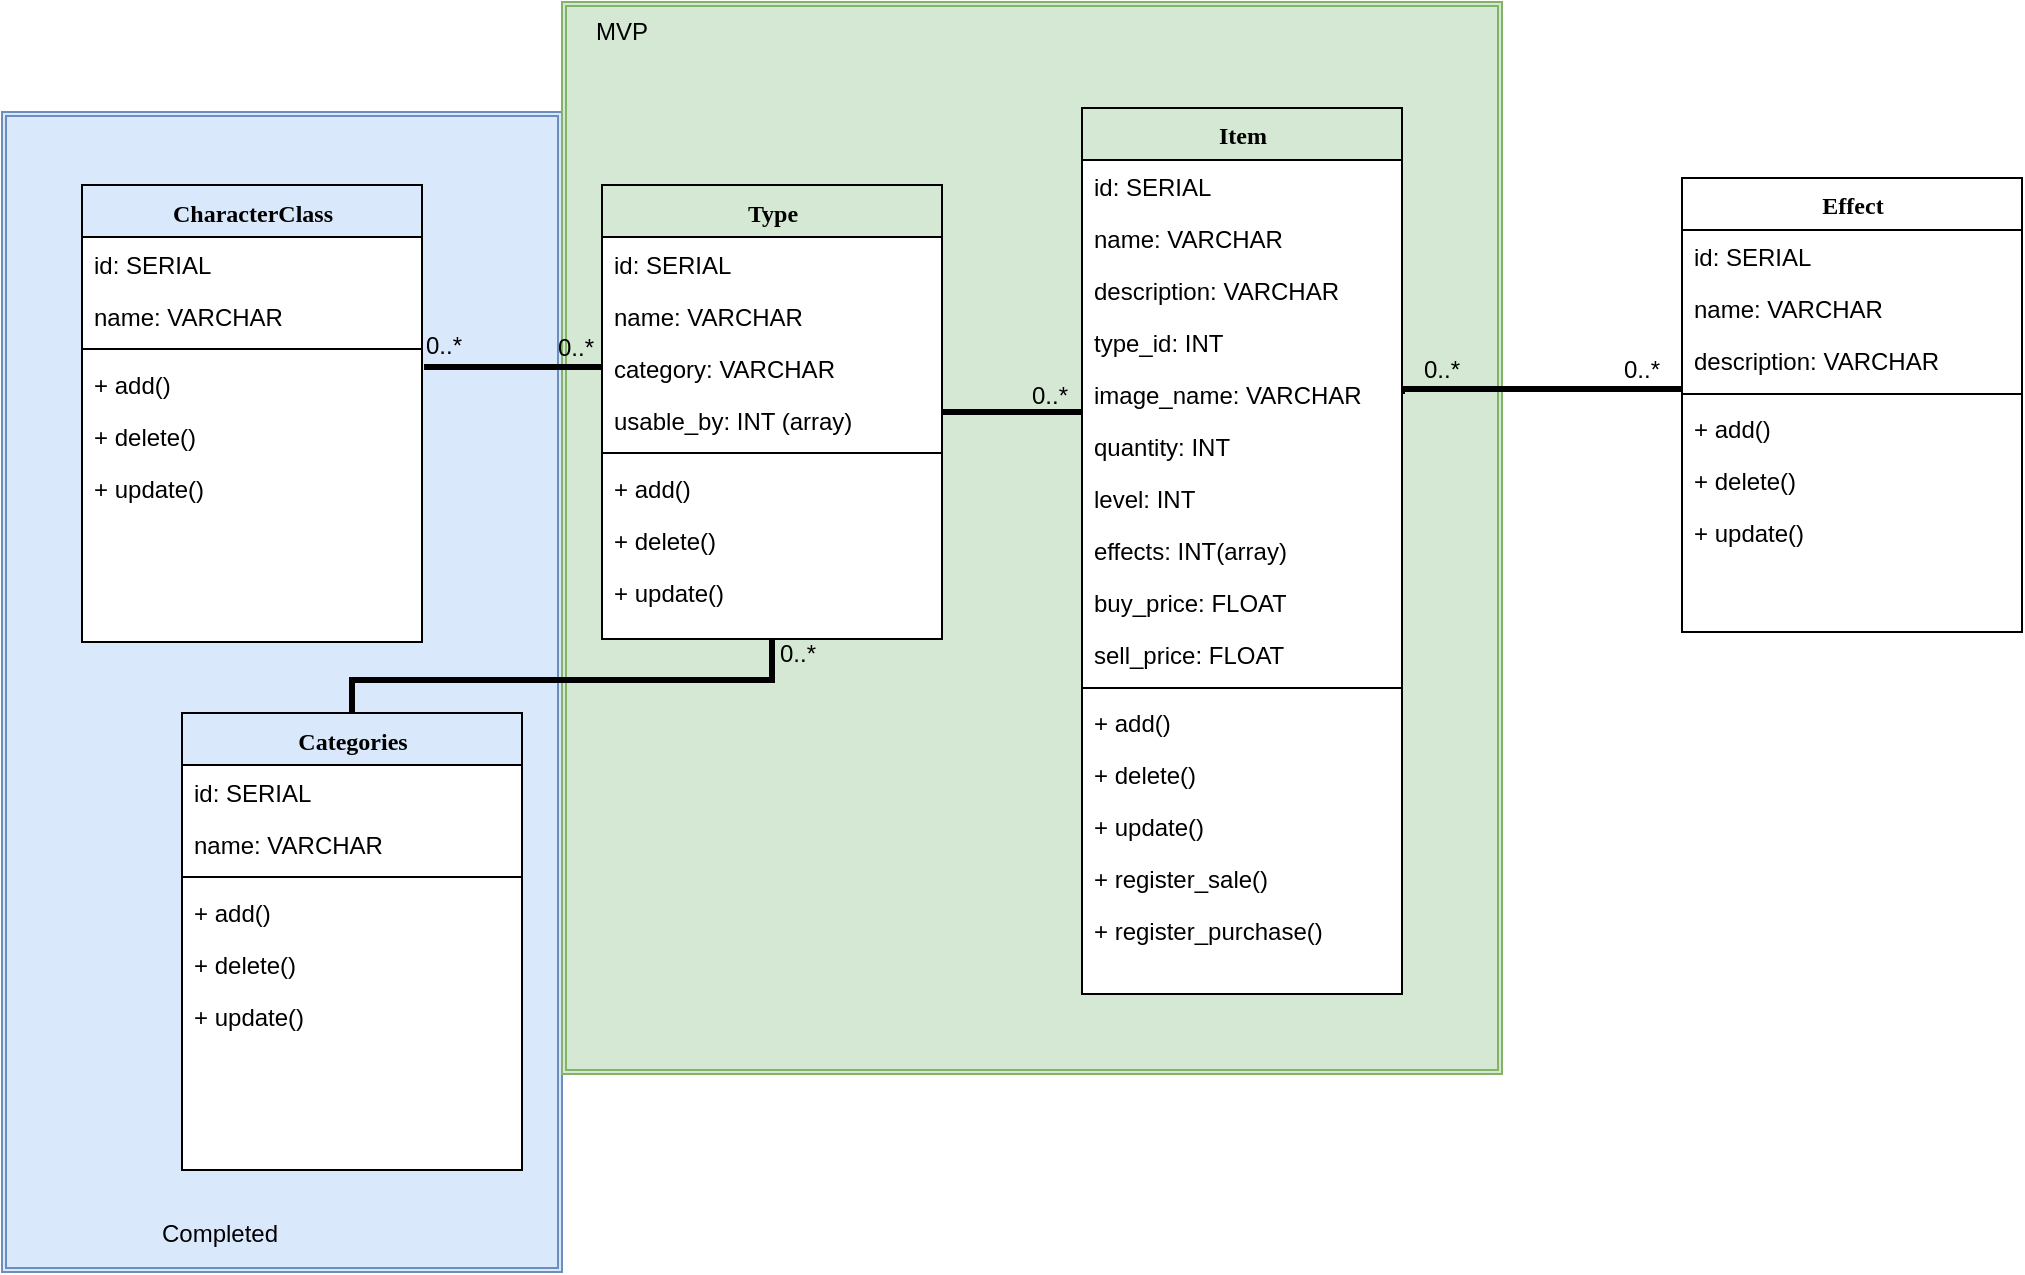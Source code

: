 <mxfile version="10.9.5" type="device"><diagram name="Class Diagram" id="9f46799a-70d6-7492-0946-bef42562c5a5"><mxGraphModel dx="1466" dy="1152" grid="1" gridSize="10" guides="1" tooltips="1" connect="1" arrows="1" fold="1" page="1" pageScale="1" pageWidth="1100" pageHeight="850" background="#ffffff" math="0" shadow="0"><root><mxCell id="0"/><mxCell id="1" parent="0"/><mxCell id="hqDMzdQGbsjvOWAYk95N-1" value="" style="shape=ext;double=1;rounded=0;whiteSpace=wrap;html=1;fillColor=#dae8fc;strokeColor=#6c8ebf;" parent="1" vertex="1"><mxGeometry x="20" y="130" width="280" height="580" as="geometry"/></mxCell><mxCell id="p43cHTD2fKZaaFsn_RyO-3" value="" style="shape=ext;double=1;rounded=0;whiteSpace=wrap;html=1;fillColor=#d5e8d4;strokeColor=#82b366;" parent="1" vertex="1"><mxGeometry x="300" y="75" width="470" height="536" as="geometry"/></mxCell><mxCell id="78961159f06e98e8-17" value="Type" style="swimlane;html=1;fontStyle=1;align=center;verticalAlign=top;childLayout=stackLayout;horizontal=1;startSize=26;horizontalStack=0;resizeParent=1;resizeLast=0;collapsible=1;marginBottom=0;swimlaneFillColor=#ffffff;rounded=0;shadow=0;comic=0;labelBackgroundColor=none;strokeColor=#000000;strokeWidth=1;fillColor=none;fontFamily=Verdana;fontSize=12;fontColor=#000000;" parent="1" vertex="1"><mxGeometry x="320" y="166.5" width="170" height="227" as="geometry"/></mxCell><mxCell id="78961159f06e98e8-21" value="id: SERIAL" style="text;html=1;strokeColor=none;fillColor=none;align=left;verticalAlign=top;spacingLeft=4;spacingRight=4;whiteSpace=wrap;overflow=hidden;rotatable=0;points=[[0,0.5],[1,0.5]];portConstraint=eastwest;" parent="78961159f06e98e8-17" vertex="1"><mxGeometry y="26" width="170" height="26" as="geometry"/></mxCell><mxCell id="78961159f06e98e8-23" value="name: VARCHAR" style="text;html=1;strokeColor=none;fillColor=none;align=left;verticalAlign=top;spacingLeft=4;spacingRight=4;whiteSpace=wrap;overflow=hidden;rotatable=0;points=[[0,0.5],[1,0.5]];portConstraint=eastwest;" parent="78961159f06e98e8-17" vertex="1"><mxGeometry y="52" width="170" height="26" as="geometry"/></mxCell><mxCell id="p43cHTD2fKZaaFsn_RyO-4" value="category: VARCHAR" style="text;html=1;strokeColor=none;fillColor=none;align=left;verticalAlign=top;spacingLeft=4;spacingRight=4;whiteSpace=wrap;overflow=hidden;rotatable=0;points=[[0,0.5],[1,0.5]];portConstraint=eastwest;" parent="78961159f06e98e8-17" vertex="1"><mxGeometry y="78" width="170" height="26" as="geometry"/></mxCell><mxCell id="78961159f06e98e8-25" value="usable_by: INT (array)" style="text;html=1;strokeColor=none;fillColor=none;align=left;verticalAlign=top;spacingLeft=4;spacingRight=4;whiteSpace=wrap;overflow=hidden;rotatable=0;points=[[0,0.5],[1,0.5]];portConstraint=eastwest;" parent="78961159f06e98e8-17" vertex="1"><mxGeometry y="104" width="170" height="26" as="geometry"/></mxCell><mxCell id="78961159f06e98e8-19" value="" style="line;html=1;strokeWidth=1;fillColor=none;align=left;verticalAlign=middle;spacingTop=-1;spacingLeft=3;spacingRight=3;rotatable=0;labelPosition=right;points=[];portConstraint=eastwest;" parent="78961159f06e98e8-17" vertex="1"><mxGeometry y="130" width="170" height="8" as="geometry"/></mxCell><mxCell id="78961159f06e98e8-20" value="+ add()" style="text;html=1;strokeColor=none;fillColor=none;align=left;verticalAlign=top;spacingLeft=4;spacingRight=4;whiteSpace=wrap;overflow=hidden;rotatable=0;points=[[0,0.5],[1,0.5]];portConstraint=eastwest;" parent="78961159f06e98e8-17" vertex="1"><mxGeometry y="138" width="170" height="26" as="geometry"/></mxCell><mxCell id="78961159f06e98e8-27" value="+ delete()" style="text;html=1;strokeColor=none;fillColor=none;align=left;verticalAlign=top;spacingLeft=4;spacingRight=4;whiteSpace=wrap;overflow=hidden;rotatable=0;points=[[0,0.5],[1,0.5]];portConstraint=eastwest;" parent="78961159f06e98e8-17" vertex="1"><mxGeometry y="164" width="170" height="26" as="geometry"/></mxCell><mxCell id="1BRnWljQHUFOqsLVNzDl-55" value="+ update()" style="text;html=1;strokeColor=none;fillColor=none;align=left;verticalAlign=top;spacingLeft=4;spacingRight=4;whiteSpace=wrap;overflow=hidden;rotatable=0;points=[[0,0.5],[1,0.5]];portConstraint=eastwest;" parent="78961159f06e98e8-17" vertex="1"><mxGeometry y="190" width="170" height="26" as="geometry"/></mxCell><mxCell id="1BRnWljQHUFOqsLVNzDl-41" value="" style="edgeStyle=orthogonalEdgeStyle;rounded=0;orthogonalLoop=1;jettySize=auto;html=1;startArrow=none;startFill=0;endArrow=none;endFill=0;entryX=0;entryY=0.188;entryDx=0;entryDy=0;entryPerimeter=0;strokeWidth=3;exitX=1;exitY=0.5;exitDx=0;exitDy=0;" parent="1" source="p43cHTD2fKZaaFsn_RyO-1" target="1BRnWljQHUFOqsLVNzDl-22" edge="1"><mxGeometry relative="1" as="geometry"><mxPoint x="820" y="268.5" as="targetPoint"/><Array as="points"><mxPoint x="720" y="268.5"/></Array></mxGeometry></mxCell><mxCell id="78961159f06e98e8-30" value="Item" style="swimlane;html=1;fontStyle=1;align=center;verticalAlign=top;childLayout=stackLayout;horizontal=1;startSize=26;horizontalStack=0;resizeParent=1;resizeLast=0;collapsible=1;marginBottom=0;swimlaneFillColor=#ffffff;rounded=0;shadow=0;comic=0;labelBackgroundColor=none;strokeColor=#000000;strokeWidth=1;fillColor=none;fontFamily=Verdana;fontSize=12;fontColor=#000000;" parent="1" vertex="1"><mxGeometry x="560" y="128" width="160" height="443" as="geometry"><mxRectangle x="430" y="48" width="60" height="26" as="alternateBounds"/></mxGeometry></mxCell><mxCell id="78961159f06e98e8-31" value="id: SERIAL" style="text;html=1;strokeColor=none;fillColor=none;align=left;verticalAlign=top;spacingLeft=4;spacingRight=4;whiteSpace=wrap;overflow=hidden;rotatable=0;points=[[0,0.5],[1,0.5]];portConstraint=eastwest;" parent="78961159f06e98e8-30" vertex="1"><mxGeometry y="26" width="160" height="26" as="geometry"/></mxCell><mxCell id="78961159f06e98e8-32" value="name: VARCHAR" style="text;html=1;strokeColor=none;fillColor=none;align=left;verticalAlign=top;spacingLeft=4;spacingRight=4;whiteSpace=wrap;overflow=hidden;rotatable=0;points=[[0,0.5],[1,0.5]];portConstraint=eastwest;" parent="78961159f06e98e8-30" vertex="1"><mxGeometry y="52" width="160" height="26" as="geometry"/></mxCell><mxCell id="78961159f06e98e8-37" value="description: VARCHAR" style="text;html=1;strokeColor=none;fillColor=none;align=left;verticalAlign=top;spacingLeft=4;spacingRight=4;whiteSpace=wrap;overflow=hidden;rotatable=0;points=[[0,0.5],[1,0.5]];portConstraint=eastwest;" parent="78961159f06e98e8-30" vertex="1"><mxGeometry y="78" width="160" height="26" as="geometry"/></mxCell><mxCell id="78961159f06e98e8-34" value="type_id: INT" style="text;html=1;strokeColor=none;fillColor=none;align=left;verticalAlign=top;spacingLeft=4;spacingRight=4;whiteSpace=wrap;overflow=hidden;rotatable=0;points=[[0,0.5],[1,0.5]];portConstraint=eastwest;" parent="78961159f06e98e8-30" vertex="1"><mxGeometry y="104" width="160" height="26" as="geometry"/></mxCell><mxCell id="p43cHTD2fKZaaFsn_RyO-1" value="image_name: VARCHAR" style="text;html=1;strokeColor=none;fillColor=none;align=left;verticalAlign=top;spacingLeft=4;spacingRight=4;whiteSpace=wrap;overflow=hidden;rotatable=0;points=[[0,0.5],[1,0.5]];portConstraint=eastwest;" parent="78961159f06e98e8-30" vertex="1"><mxGeometry y="130" width="160" height="26" as="geometry"/></mxCell><mxCell id="78961159f06e98e8-36" value="quantity: INT" style="text;html=1;strokeColor=none;fillColor=none;align=left;verticalAlign=top;spacingLeft=4;spacingRight=4;whiteSpace=wrap;overflow=hidden;rotatable=0;points=[[0,0.5],[1,0.5]];portConstraint=eastwest;" parent="78961159f06e98e8-30" vertex="1"><mxGeometry y="156" width="160" height="26" as="geometry"/></mxCell><mxCell id="78961159f06e98e8-33" value="level: INT" style="text;html=1;strokeColor=none;fillColor=none;align=left;verticalAlign=top;spacingLeft=4;spacingRight=4;whiteSpace=wrap;overflow=hidden;rotatable=0;points=[[0,0.5],[1,0.5]];portConstraint=eastwest;" parent="78961159f06e98e8-30" vertex="1"><mxGeometry y="182" width="160" height="26" as="geometry"/></mxCell><mxCell id="1BRnWljQHUFOqsLVNzDl-26" value="effects: INT(array)" style="text;html=1;strokeColor=none;fillColor=none;align=left;verticalAlign=top;spacingLeft=4;spacingRight=4;whiteSpace=wrap;overflow=hidden;rotatable=0;points=[[0,0.5],[1,0.5]];portConstraint=eastwest;" parent="78961159f06e98e8-30" vertex="1"><mxGeometry y="208" width="160" height="26" as="geometry"/></mxCell><mxCell id="1BRnWljQHUFOqsLVNzDl-3" value="buy_price: FLOAT" style="text;html=1;strokeColor=none;fillColor=none;align=left;verticalAlign=top;spacingLeft=4;spacingRight=4;whiteSpace=wrap;overflow=hidden;rotatable=0;points=[[0,0.5],[1,0.5]];portConstraint=eastwest;" parent="78961159f06e98e8-30" vertex="1"><mxGeometry y="234" width="160" height="26" as="geometry"/></mxCell><mxCell id="1BRnWljQHUFOqsLVNzDl-13" value="sell_price: FLOAT" style="text;html=1;strokeColor=none;fillColor=none;align=left;verticalAlign=top;spacingLeft=4;spacingRight=4;whiteSpace=wrap;overflow=hidden;rotatable=0;points=[[0,0.5],[1,0.5]];portConstraint=eastwest;" parent="78961159f06e98e8-30" vertex="1"><mxGeometry y="260" width="160" height="26" as="geometry"/></mxCell><mxCell id="78961159f06e98e8-38" value="" style="line;html=1;strokeWidth=1;fillColor=none;align=left;verticalAlign=middle;spacingTop=-1;spacingLeft=3;spacingRight=3;rotatable=0;labelPosition=right;points=[];portConstraint=eastwest;" parent="78961159f06e98e8-30" vertex="1"><mxGeometry y="286" width="160" height="8" as="geometry"/></mxCell><mxCell id="78961159f06e98e8-42" value="+ add()" style="text;html=1;strokeColor=none;fillColor=none;align=left;verticalAlign=top;spacingLeft=4;spacingRight=4;whiteSpace=wrap;overflow=hidden;rotatable=0;points=[[0,0.5],[1,0.5]];portConstraint=eastwest;" parent="78961159f06e98e8-30" vertex="1"><mxGeometry y="294" width="160" height="26" as="geometry"/></mxCell><mxCell id="78961159f06e98e8-40" value="+ delete()" style="text;html=1;strokeColor=none;fillColor=none;align=left;verticalAlign=top;spacingLeft=4;spacingRight=4;whiteSpace=wrap;overflow=hidden;rotatable=0;points=[[0,0.5],[1,0.5]];portConstraint=eastwest;" parent="78961159f06e98e8-30" vertex="1"><mxGeometry y="320" width="160" height="26" as="geometry"/></mxCell><mxCell id="GoTGKDb0prDrJ-iputIN-1" value="+ update()" style="text;html=1;strokeColor=none;fillColor=none;align=left;verticalAlign=top;spacingLeft=4;spacingRight=4;whiteSpace=wrap;overflow=hidden;rotatable=0;points=[[0,0.5],[1,0.5]];portConstraint=eastwest;" parent="78961159f06e98e8-30" vertex="1"><mxGeometry y="346" width="160" height="26" as="geometry"/></mxCell><mxCell id="78961159f06e98e8-39" value="+ register_sale()" style="text;html=1;strokeColor=none;fillColor=none;align=left;verticalAlign=top;spacingLeft=4;spacingRight=4;whiteSpace=wrap;overflow=hidden;rotatable=0;points=[[0,0.5],[1,0.5]];portConstraint=eastwest;" parent="78961159f06e98e8-30" vertex="1"><mxGeometry y="372" width="160" height="26" as="geometry"/></mxCell><mxCell id="GoTGKDb0prDrJ-iputIN-2" value="+ register_purchase()" style="text;html=1;strokeColor=none;fillColor=none;align=left;verticalAlign=top;spacingLeft=4;spacingRight=4;whiteSpace=wrap;overflow=hidden;rotatable=0;points=[[0,0.5],[1,0.5]];portConstraint=eastwest;" parent="78961159f06e98e8-30" vertex="1"><mxGeometry y="398" width="160" height="26" as="geometry"/></mxCell><mxCell id="78961159f06e98e8-121" style="edgeStyle=elbowEdgeStyle;html=1;labelBackgroundColor=none;startFill=0;startSize=8;endArrow=none;endFill=0;endSize=16;fontFamily=Verdana;fontSize=12;elbow=vertical;startArrow=none;strokeWidth=3;" parent="1" source="78961159f06e98e8-17" target="78961159f06e98e8-30" edge="1"><mxGeometry relative="1" as="geometry"><mxPoint x="380" y="339.382" as="sourcePoint"/></mxGeometry></mxCell><mxCell id="1BRnWljQHUFOqsLVNzDl-15" value="0..*" style="text;html=1;strokeColor=none;fillColor=none;align=center;verticalAlign=middle;whiteSpace=wrap;rounded=0;" parent="1" vertex="1"><mxGeometry x="524" y="262" width="40" height="20" as="geometry"/></mxCell><mxCell id="1BRnWljQHUFOqsLVNzDl-16" value="Effect" style="swimlane;html=1;fontStyle=1;align=center;verticalAlign=top;childLayout=stackLayout;horizontal=1;startSize=26;horizontalStack=0;resizeParent=1;resizeLast=0;collapsible=1;marginBottom=0;swimlaneFillColor=#ffffff;rounded=0;shadow=0;comic=0;labelBackgroundColor=none;strokeColor=#000000;strokeWidth=1;fillColor=none;fontFamily=Verdana;fontSize=12;fontColor=#000000;" parent="1" vertex="1"><mxGeometry x="860" y="163" width="170" height="227" as="geometry"><mxRectangle x="760" y="108.5" width="70" height="26" as="alternateBounds"/></mxGeometry></mxCell><mxCell id="1BRnWljQHUFOqsLVNzDl-17" value="id: SERIAL" style="text;html=1;strokeColor=none;fillColor=none;align=left;verticalAlign=top;spacingLeft=4;spacingRight=4;whiteSpace=wrap;overflow=hidden;rotatable=0;points=[[0,0.5],[1,0.5]];portConstraint=eastwest;" parent="1BRnWljQHUFOqsLVNzDl-16" vertex="1"><mxGeometry y="26" width="170" height="26" as="geometry"/></mxCell><mxCell id="1BRnWljQHUFOqsLVNzDl-18" value="name: VARCHAR" style="text;html=1;strokeColor=none;fillColor=none;align=left;verticalAlign=top;spacingLeft=4;spacingRight=4;whiteSpace=wrap;overflow=hidden;rotatable=0;points=[[0,0.5],[1,0.5]];portConstraint=eastwest;" parent="1BRnWljQHUFOqsLVNzDl-16" vertex="1"><mxGeometry y="52" width="170" height="26" as="geometry"/></mxCell><mxCell id="1BRnWljQHUFOqsLVNzDl-21" value="description: VARCHAR" style="text;html=1;strokeColor=none;fillColor=none;align=left;verticalAlign=top;spacingLeft=4;spacingRight=4;whiteSpace=wrap;overflow=hidden;rotatable=0;points=[[0,0.5],[1,0.5]];portConstraint=eastwest;" parent="1BRnWljQHUFOqsLVNzDl-16" vertex="1"><mxGeometry y="78" width="170" height="26" as="geometry"/></mxCell><mxCell id="1BRnWljQHUFOqsLVNzDl-22" value="" style="line;html=1;strokeWidth=1;fillColor=none;align=left;verticalAlign=middle;spacingTop=-1;spacingLeft=3;spacingRight=3;rotatable=0;labelPosition=right;points=[];portConstraint=eastwest;" parent="1BRnWljQHUFOqsLVNzDl-16" vertex="1"><mxGeometry y="104" width="170" height="8" as="geometry"/></mxCell><mxCell id="1BRnWljQHUFOqsLVNzDl-23" value="+ add()" style="text;html=1;strokeColor=none;fillColor=none;align=left;verticalAlign=top;spacingLeft=4;spacingRight=4;whiteSpace=wrap;overflow=hidden;rotatable=0;points=[[0,0.5],[1,0.5]];portConstraint=eastwest;" parent="1BRnWljQHUFOqsLVNzDl-16" vertex="1"><mxGeometry y="112" width="170" height="26" as="geometry"/></mxCell><mxCell id="1BRnWljQHUFOqsLVNzDl-24" value="+ delete()" style="text;html=1;strokeColor=none;fillColor=none;align=left;verticalAlign=top;spacingLeft=4;spacingRight=4;whiteSpace=wrap;overflow=hidden;rotatable=0;points=[[0,0.5],[1,0.5]];portConstraint=eastwest;" parent="1BRnWljQHUFOqsLVNzDl-16" vertex="1"><mxGeometry y="138" width="170" height="26" as="geometry"/></mxCell><mxCell id="1BRnWljQHUFOqsLVNzDl-54" value="+ update()" style="text;html=1;strokeColor=none;fillColor=none;align=left;verticalAlign=top;spacingLeft=4;spacingRight=4;whiteSpace=wrap;overflow=hidden;rotatable=0;points=[[0,0.5],[1,0.5]];portConstraint=eastwest;" parent="1BRnWljQHUFOqsLVNzDl-16" vertex="1"><mxGeometry y="164" width="170" height="26" as="geometry"/></mxCell><mxCell id="1BRnWljQHUFOqsLVNzDl-42" value="0..*" style="text;html=1;strokeColor=none;fillColor=none;align=center;verticalAlign=middle;whiteSpace=wrap;rounded=0;" parent="1" vertex="1"><mxGeometry x="820" y="248.5" width="40" height="20" as="geometry"/></mxCell><mxCell id="1BRnWljQHUFOqsLVNzDl-44" value="0..*" style="text;html=1;strokeColor=none;fillColor=none;align=center;verticalAlign=middle;whiteSpace=wrap;rounded=0;" parent="1" vertex="1"><mxGeometry x="720" y="248.5" width="40" height="20" as="geometry"/></mxCell><mxCell id="1BRnWljQHUFOqsLVNzDl-56" value="CharacterClass" style="swimlane;html=1;fontStyle=1;align=center;verticalAlign=top;childLayout=stackLayout;horizontal=1;startSize=26;horizontalStack=0;resizeParent=1;resizeLast=0;collapsible=1;marginBottom=0;swimlaneFillColor=#ffffff;rounded=0;shadow=0;comic=0;labelBackgroundColor=none;strokeColor=#000000;strokeWidth=1;fillColor=none;fontFamily=Verdana;fontSize=12;fontColor=#000000;" parent="1" vertex="1"><mxGeometry x="60" y="166.5" width="170" height="228.5" as="geometry"/></mxCell><mxCell id="1BRnWljQHUFOqsLVNzDl-57" value="id: SERIAL" style="text;html=1;strokeColor=none;fillColor=none;align=left;verticalAlign=top;spacingLeft=4;spacingRight=4;whiteSpace=wrap;overflow=hidden;rotatable=0;points=[[0,0.5],[1,0.5]];portConstraint=eastwest;" parent="1BRnWljQHUFOqsLVNzDl-56" vertex="1"><mxGeometry y="26" width="170" height="26" as="geometry"/></mxCell><mxCell id="1BRnWljQHUFOqsLVNzDl-58" value="name: VARCHAR" style="text;html=1;strokeColor=none;fillColor=none;align=left;verticalAlign=top;spacingLeft=4;spacingRight=4;whiteSpace=wrap;overflow=hidden;rotatable=0;points=[[0,0.5],[1,0.5]];portConstraint=eastwest;" parent="1BRnWljQHUFOqsLVNzDl-56" vertex="1"><mxGeometry y="52" width="170" height="26" as="geometry"/></mxCell><mxCell id="1BRnWljQHUFOqsLVNzDl-60" value="" style="line;html=1;strokeWidth=1;fillColor=none;align=left;verticalAlign=middle;spacingTop=-1;spacingLeft=3;spacingRight=3;rotatable=0;labelPosition=right;points=[];portConstraint=eastwest;" parent="1BRnWljQHUFOqsLVNzDl-56" vertex="1"><mxGeometry y="78" width="170" height="8" as="geometry"/></mxCell><mxCell id="1BRnWljQHUFOqsLVNzDl-61" value="+ add()" style="text;html=1;strokeColor=none;fillColor=none;align=left;verticalAlign=top;spacingLeft=4;spacingRight=4;whiteSpace=wrap;overflow=hidden;rotatable=0;points=[[0,0.5],[1,0.5]];portConstraint=eastwest;" parent="1BRnWljQHUFOqsLVNzDl-56" vertex="1"><mxGeometry y="86" width="170" height="26" as="geometry"/></mxCell><mxCell id="1BRnWljQHUFOqsLVNzDl-62" value="+ delete()" style="text;html=1;strokeColor=none;fillColor=none;align=left;verticalAlign=top;spacingLeft=4;spacingRight=4;whiteSpace=wrap;overflow=hidden;rotatable=0;points=[[0,0.5],[1,0.5]];portConstraint=eastwest;" parent="1BRnWljQHUFOqsLVNzDl-56" vertex="1"><mxGeometry y="112" width="170" height="26" as="geometry"/></mxCell><mxCell id="1BRnWljQHUFOqsLVNzDl-63" value="+ update()" style="text;html=1;strokeColor=none;fillColor=none;align=left;verticalAlign=top;spacingLeft=4;spacingRight=4;whiteSpace=wrap;overflow=hidden;rotatable=0;points=[[0,0.5],[1,0.5]];portConstraint=eastwest;" parent="1BRnWljQHUFOqsLVNzDl-56" vertex="1"><mxGeometry y="138" width="170" height="26" as="geometry"/></mxCell><mxCell id="p43cHTD2fKZaaFsn_RyO-2" value="" style="rounded=0;orthogonalLoop=1;jettySize=auto;html=1;startArrow=none;startFill=0;endArrow=none;endFill=0;entryX=0;entryY=0.5;entryDx=0;entryDy=0;strokeWidth=3;exitX=1.006;exitY=0.192;exitDx=0;exitDy=0;exitPerimeter=0;" parent="1" source="1BRnWljQHUFOqsLVNzDl-61" target="p43cHTD2fKZaaFsn_RyO-4" edge="1"><mxGeometry relative="1" as="geometry"><mxPoint x="389.929" y="574.5" as="targetPoint"/><mxPoint x="280.429" y="257.071" as="sourcePoint"/></mxGeometry></mxCell><mxCell id="p43cHTD2fKZaaFsn_RyO-5" value="Categories" style="swimlane;html=1;fontStyle=1;align=center;verticalAlign=top;childLayout=stackLayout;horizontal=1;startSize=26;horizontalStack=0;resizeParent=1;resizeLast=0;collapsible=1;marginBottom=0;swimlaneFillColor=#ffffff;rounded=0;shadow=0;comic=0;labelBackgroundColor=none;strokeColor=#000000;strokeWidth=1;fillColor=none;fontFamily=Verdana;fontSize=12;fontColor=#000000;" parent="1" vertex="1"><mxGeometry x="110" y="430.5" width="170" height="228.5" as="geometry"/></mxCell><mxCell id="p43cHTD2fKZaaFsn_RyO-6" value="id: SERIAL" style="text;html=1;strokeColor=none;fillColor=none;align=left;verticalAlign=top;spacingLeft=4;spacingRight=4;whiteSpace=wrap;overflow=hidden;rotatable=0;points=[[0,0.5],[1,0.5]];portConstraint=eastwest;" parent="p43cHTD2fKZaaFsn_RyO-5" vertex="1"><mxGeometry y="26" width="170" height="26" as="geometry"/></mxCell><mxCell id="p43cHTD2fKZaaFsn_RyO-7" value="name: VARCHAR" style="text;html=1;strokeColor=none;fillColor=none;align=left;verticalAlign=top;spacingLeft=4;spacingRight=4;whiteSpace=wrap;overflow=hidden;rotatable=0;points=[[0,0.5],[1,0.5]];portConstraint=eastwest;" parent="p43cHTD2fKZaaFsn_RyO-5" vertex="1"><mxGeometry y="52" width="170" height="26" as="geometry"/></mxCell><mxCell id="p43cHTD2fKZaaFsn_RyO-8" value="" style="line;html=1;strokeWidth=1;fillColor=none;align=left;verticalAlign=middle;spacingTop=-1;spacingLeft=3;spacingRight=3;rotatable=0;labelPosition=right;points=[];portConstraint=eastwest;" parent="p43cHTD2fKZaaFsn_RyO-5" vertex="1"><mxGeometry y="78" width="170" height="8" as="geometry"/></mxCell><mxCell id="p43cHTD2fKZaaFsn_RyO-9" value="+ add()" style="text;html=1;strokeColor=none;fillColor=none;align=left;verticalAlign=top;spacingLeft=4;spacingRight=4;whiteSpace=wrap;overflow=hidden;rotatable=0;points=[[0,0.5],[1,0.5]];portConstraint=eastwest;" parent="p43cHTD2fKZaaFsn_RyO-5" vertex="1"><mxGeometry y="86" width="170" height="26" as="geometry"/></mxCell><mxCell id="p43cHTD2fKZaaFsn_RyO-10" value="+ delete()" style="text;html=1;strokeColor=none;fillColor=none;align=left;verticalAlign=top;spacingLeft=4;spacingRight=4;whiteSpace=wrap;overflow=hidden;rotatable=0;points=[[0,0.5],[1,0.5]];portConstraint=eastwest;" parent="p43cHTD2fKZaaFsn_RyO-5" vertex="1"><mxGeometry y="112" width="170" height="26" as="geometry"/></mxCell><mxCell id="p43cHTD2fKZaaFsn_RyO-11" value="+ update()" style="text;html=1;strokeColor=none;fillColor=none;align=left;verticalAlign=top;spacingLeft=4;spacingRight=4;whiteSpace=wrap;overflow=hidden;rotatable=0;points=[[0,0.5],[1,0.5]];portConstraint=eastwest;" parent="p43cHTD2fKZaaFsn_RyO-5" vertex="1"><mxGeometry y="138" width="170" height="26" as="geometry"/></mxCell><mxCell id="p43cHTD2fKZaaFsn_RyO-12" value="" style="rounded=0;orthogonalLoop=1;jettySize=auto;html=1;startArrow=none;startFill=0;endArrow=none;endFill=0;entryX=0.5;entryY=1;entryDx=0;entryDy=0;strokeWidth=3;exitX=0.5;exitY=0;exitDx=0;exitDy=0;edgeStyle=orthogonalEdgeStyle;" parent="1" source="p43cHTD2fKZaaFsn_RyO-5" target="78961159f06e98e8-17" edge="1"><mxGeometry relative="1" as="geometry"><mxPoint x="330.429" y="267.071" as="targetPoint"/><mxPoint x="290.429" y="267.071" as="sourcePoint"/><Array as="points"><mxPoint x="195" y="414"/><mxPoint x="405" y="414"/></Array></mxGeometry></mxCell><mxCell id="p43cHTD2fKZaaFsn_RyO-13" value="0..*" style="text;html=1;strokeColor=none;fillColor=none;align=center;verticalAlign=middle;whiteSpace=wrap;rounded=0;" parent="1" vertex="1"><mxGeometry x="221" y="236.5" width="40" height="20" as="geometry"/></mxCell><mxCell id="p43cHTD2fKZaaFsn_RyO-17" value="0..*" style="text;html=1;strokeColor=none;fillColor=none;align=center;verticalAlign=middle;whiteSpace=wrap;rounded=0;" parent="1" vertex="1"><mxGeometry x="398" y="391" width="40" height="20" as="geometry"/></mxCell><mxCell id="hqDMzdQGbsjvOWAYk95N-2" value="MVP" style="text;html=1;strokeColor=none;fillColor=none;align=center;verticalAlign=middle;whiteSpace=wrap;rounded=0;" parent="1" vertex="1"><mxGeometry x="310" y="80" width="40" height="20" as="geometry"/></mxCell><mxCell id="hqDMzdQGbsjvOWAYk95N-3" value="Completed" style="text;html=1;strokeColor=none;fillColor=none;align=center;verticalAlign=middle;whiteSpace=wrap;rounded=0;" parent="1" vertex="1"><mxGeometry x="109" y="681" width="40" height="20" as="geometry"/></mxCell><mxCell id="hqDMzdQGbsjvOWAYk95N-4" value="0..*" style="text;html=1;strokeColor=none;fillColor=none;align=center;verticalAlign=middle;whiteSpace=wrap;rounded=0;" parent="1" vertex="1"><mxGeometry x="287" y="237.5" width="40" height="20" as="geometry"/></mxCell></root></mxGraphModel></diagram><diagram name="Object Diagram" id="YoMfSDQmEQDpSXIgiln_"><mxGraphModel dx="1466" dy="1152" grid="1" gridSize="10" guides="1" tooltips="1" connect="1" arrows="1" fold="1" page="1" pageScale="1" pageWidth="1100" pageHeight="850" background="#ffffff" math="0" shadow="0"><root><mxCell id="LvKF-WJkX846j-s21I4f-0"/><mxCell id="LvKF-WJkX846j-s21I4f-1" parent="LvKF-WJkX846j-s21I4f-0"/><mxCell id="LvKF-WJkX846j-s21I4f-4" value="Sword: Type" style="swimlane;html=1;fontStyle=1;align=center;verticalAlign=top;childLayout=stackLayout;horizontal=1;startSize=26;horizontalStack=0;resizeParent=1;resizeLast=0;collapsible=1;marginBottom=0;swimlaneFillColor=#ffffff;rounded=0;shadow=0;comic=0;labelBackgroundColor=none;strokeColor=#000000;strokeWidth=1;fillColor=none;fontFamily=Verdana;fontSize=12;fontColor=#000000;" vertex="1" parent="LvKF-WJkX846j-s21I4f-1"><mxGeometry x="320" y="166.5" width="170" height="227" as="geometry"/></mxCell><mxCell id="LvKF-WJkX846j-s21I4f-5" value="id: 3" style="text;html=1;strokeColor=none;fillColor=none;align=left;verticalAlign=top;spacingLeft=4;spacingRight=4;whiteSpace=wrap;overflow=hidden;rotatable=0;points=[[0,0.5],[1,0.5]];portConstraint=eastwest;" vertex="1" parent="LvKF-WJkX846j-s21I4f-4"><mxGeometry y="26" width="170" height="26" as="geometry"/></mxCell><mxCell id="LvKF-WJkX846j-s21I4f-6" value="name: Sword" style="text;html=1;strokeColor=none;fillColor=none;align=left;verticalAlign=top;spacingLeft=4;spacingRight=4;whiteSpace=wrap;overflow=hidden;rotatable=0;points=[[0,0.5],[1,0.5]];portConstraint=eastwest;" vertex="1" parent="LvKF-WJkX846j-s21I4f-4"><mxGeometry y="52" width="170" height="26" as="geometry"/></mxCell><mxCell id="LvKF-WJkX846j-s21I4f-7" value="category: 4" style="text;html=1;strokeColor=none;fillColor=none;align=left;verticalAlign=top;spacingLeft=4;spacingRight=4;whiteSpace=wrap;overflow=hidden;rotatable=0;points=[[0,0.5],[1,0.5]];portConstraint=eastwest;" vertex="1" parent="LvKF-WJkX846j-s21I4f-4"><mxGeometry y="78" width="170" height="26" as="geometry"/></mxCell><mxCell id="LvKF-WJkX846j-s21I4f-8" value="usable_by: 2" style="text;html=1;strokeColor=none;fillColor=none;align=left;verticalAlign=top;spacingLeft=4;spacingRight=4;whiteSpace=wrap;overflow=hidden;rotatable=0;points=[[0,0.5],[1,0.5]];portConstraint=eastwest;" vertex="1" parent="LvKF-WJkX846j-s21I4f-4"><mxGeometry y="104" width="170" height="26" as="geometry"/></mxCell><mxCell id="LvKF-WJkX846j-s21I4f-14" value="Broadsword: Item" style="swimlane;html=1;fontStyle=1;align=center;verticalAlign=top;childLayout=stackLayout;horizontal=1;startSize=26;horizontalStack=0;resizeParent=1;resizeLast=0;collapsible=1;marginBottom=0;swimlaneFillColor=#ffffff;rounded=0;shadow=0;comic=0;labelBackgroundColor=none;strokeColor=#000000;strokeWidth=1;fillColor=none;fontFamily=Verdana;fontSize=12;fontColor=#000000;" vertex="1" parent="LvKF-WJkX846j-s21I4f-1"><mxGeometry x="560" y="128" width="160" height="292" as="geometry"><mxRectangle x="430" y="48" width="60" height="26" as="alternateBounds"/></mxGeometry></mxCell><mxCell id="LvKF-WJkX846j-s21I4f-15" value="id: 53" style="text;html=1;strokeColor=none;fillColor=none;align=left;verticalAlign=top;spacingLeft=4;spacingRight=4;whiteSpace=wrap;overflow=hidden;rotatable=0;points=[[0,0.5],[1,0.5]];portConstraint=eastwest;" vertex="1" parent="LvKF-WJkX846j-s21I4f-14"><mxGeometry y="26" width="160" height="26" as="geometry"/></mxCell><mxCell id="LvKF-WJkX846j-s21I4f-16" value="name: Broadsword" style="text;html=1;strokeColor=none;fillColor=none;align=left;verticalAlign=top;spacingLeft=4;spacingRight=4;whiteSpace=wrap;overflow=hidden;rotatable=0;points=[[0,0.5],[1,0.5]];portConstraint=eastwest;" vertex="1" parent="LvKF-WJkX846j-s21I4f-14"><mxGeometry y="52" width="160" height="26" as="geometry"/></mxCell><mxCell id="LvKF-WJkX846j-s21I4f-17" value="description: Large Sword" style="text;html=1;strokeColor=none;fillColor=none;align=left;verticalAlign=top;spacingLeft=4;spacingRight=4;whiteSpace=wrap;overflow=hidden;rotatable=0;points=[[0,0.5],[1,0.5]];portConstraint=eastwest;" vertex="1" parent="LvKF-WJkX846j-s21I4f-14"><mxGeometry y="78" width="160" height="26" as="geometry"/></mxCell><mxCell id="LvKF-WJkX846j-s21I4f-18" value="type_id: 3" style="text;html=1;strokeColor=none;fillColor=none;align=left;verticalAlign=top;spacingLeft=4;spacingRight=4;whiteSpace=wrap;overflow=hidden;rotatable=0;points=[[0,0.5],[1,0.5]];portConstraint=eastwest;" vertex="1" parent="LvKF-WJkX846j-s21I4f-14"><mxGeometry y="104" width="160" height="26" as="geometry"/></mxCell><mxCell id="LvKF-WJkX846j-s21I4f-19" value="image_name: bswo.png" style="text;html=1;strokeColor=none;fillColor=none;align=left;verticalAlign=top;spacingLeft=4;spacingRight=4;whiteSpace=wrap;overflow=hidden;rotatable=0;points=[[0,0.5],[1,0.5]];portConstraint=eastwest;" vertex="1" parent="LvKF-WJkX846j-s21I4f-14"><mxGeometry y="130" width="160" height="26" as="geometry"/></mxCell><mxCell id="LvKF-WJkX846j-s21I4f-20" value="quantity: 2" style="text;html=1;strokeColor=none;fillColor=none;align=left;verticalAlign=top;spacingLeft=4;spacingRight=4;whiteSpace=wrap;overflow=hidden;rotatable=0;points=[[0,0.5],[1,0.5]];portConstraint=eastwest;" vertex="1" parent="LvKF-WJkX846j-s21I4f-14"><mxGeometry y="156" width="160" height="26" as="geometry"/></mxCell><mxCell id="LvKF-WJkX846j-s21I4f-21" value="level: 1" style="text;html=1;strokeColor=none;fillColor=none;align=left;verticalAlign=top;spacingLeft=4;spacingRight=4;whiteSpace=wrap;overflow=hidden;rotatable=0;points=[[0,0.5],[1,0.5]];portConstraint=eastwest;" vertex="1" parent="LvKF-WJkX846j-s21I4f-14"><mxGeometry y="182" width="160" height="26" as="geometry"/></mxCell><mxCell id="LvKF-WJkX846j-s21I4f-22" value="effects: none" style="text;html=1;strokeColor=none;fillColor=none;align=left;verticalAlign=top;spacingLeft=4;spacingRight=4;whiteSpace=wrap;overflow=hidden;rotatable=0;points=[[0,0.5],[1,0.5]];portConstraint=eastwest;" vertex="1" parent="LvKF-WJkX846j-s21I4f-14"><mxGeometry y="208" width="160" height="26" as="geometry"/></mxCell><mxCell id="LvKF-WJkX846j-s21I4f-23" value="buy_price: 13.0" style="text;html=1;strokeColor=none;fillColor=none;align=left;verticalAlign=top;spacingLeft=4;spacingRight=4;whiteSpace=wrap;overflow=hidden;rotatable=0;points=[[0,0.5],[1,0.5]];portConstraint=eastwest;" vertex="1" parent="LvKF-WJkX846j-s21I4f-14"><mxGeometry y="234" width="160" height="26" as="geometry"/></mxCell><mxCell id="LvKF-WJkX846j-s21I4f-24" value="sell_price: 21.0" style="text;html=1;strokeColor=none;fillColor=none;align=left;verticalAlign=top;spacingLeft=4;spacingRight=4;whiteSpace=wrap;overflow=hidden;rotatable=0;points=[[0,0.5],[1,0.5]];portConstraint=eastwest;" vertex="1" parent="LvKF-WJkX846j-s21I4f-14"><mxGeometry y="260" width="160" height="26" as="geometry"/></mxCell><mxCell id="LvKF-WJkX846j-s21I4f-31" style="edgeStyle=elbowEdgeStyle;html=1;labelBackgroundColor=none;startFill=0;startSize=8;endArrow=none;endFill=0;endSize=16;fontFamily=Verdana;fontSize=12;elbow=vertical;startArrow=none;strokeWidth=3;" edge="1" parent="LvKF-WJkX846j-s21I4f-1" source="LvKF-WJkX846j-s21I4f-4" target="LvKF-WJkX846j-s21I4f-14"><mxGeometry relative="1" as="geometry"><mxPoint x="380" y="339.382" as="sourcePoint"/></mxGeometry></mxCell><mxCell id="LvKF-WJkX846j-s21I4f-43" value="Warrior: CharacterClass" style="swimlane;html=1;fontStyle=1;align=center;verticalAlign=top;childLayout=stackLayout;horizontal=1;startSize=26;horizontalStack=0;resizeParent=1;resizeLast=0;collapsible=1;marginBottom=0;swimlaneFillColor=#ffffff;rounded=0;shadow=0;comic=0;labelBackgroundColor=none;strokeColor=#000000;strokeWidth=1;fillColor=none;fontFamily=Verdana;fontSize=12;fontColor=#000000;" vertex="1" parent="LvKF-WJkX846j-s21I4f-1"><mxGeometry x="60" y="166.5" width="170" height="228.5" as="geometry"/></mxCell><mxCell id="LvKF-WJkX846j-s21I4f-44" value="id: 2" style="text;html=1;strokeColor=none;fillColor=none;align=left;verticalAlign=top;spacingLeft=4;spacingRight=4;whiteSpace=wrap;overflow=hidden;rotatable=0;points=[[0,0.5],[1,0.5]];portConstraint=eastwest;" vertex="1" parent="LvKF-WJkX846j-s21I4f-43"><mxGeometry y="26" width="170" height="26" as="geometry"/></mxCell><mxCell id="LvKF-WJkX846j-s21I4f-45" value="name: Warrior" style="text;html=1;strokeColor=none;fillColor=none;align=left;verticalAlign=top;spacingLeft=4;spacingRight=4;whiteSpace=wrap;overflow=hidden;rotatable=0;points=[[0,0.5],[1,0.5]];portConstraint=eastwest;" vertex="1" parent="LvKF-WJkX846j-s21I4f-43"><mxGeometry y="52" width="170" height="26" as="geometry"/></mxCell><mxCell id="LvKF-WJkX846j-s21I4f-50" value="" style="rounded=0;orthogonalLoop=1;jettySize=auto;html=1;startArrow=none;startFill=0;endArrow=none;endFill=0;entryX=0;entryY=0.5;entryDx=0;entryDy=0;strokeWidth=3;exitX=1.006;exitY=0.192;exitDx=0;exitDy=0;exitPerimeter=0;" edge="1" parent="LvKF-WJkX846j-s21I4f-1" target="LvKF-WJkX846j-s21I4f-7"><mxGeometry relative="1" as="geometry"><mxPoint x="389.929" y="574.5" as="targetPoint"/><mxPoint x="231" y="257" as="sourcePoint"/></mxGeometry></mxCell><mxCell id="LvKF-WJkX846j-s21I4f-51" value="Weapon: Categories" style="swimlane;html=1;fontStyle=1;align=center;verticalAlign=top;childLayout=stackLayout;horizontal=1;startSize=26;horizontalStack=0;resizeParent=1;resizeLast=0;collapsible=1;marginBottom=0;swimlaneFillColor=#ffffff;rounded=0;shadow=0;comic=0;labelBackgroundColor=none;strokeColor=#000000;strokeWidth=1;fillColor=none;fontFamily=Verdana;fontSize=12;fontColor=#000000;" vertex="1" parent="LvKF-WJkX846j-s21I4f-1"><mxGeometry x="320" y="440" width="170" height="228.5" as="geometry"/></mxCell><mxCell id="LvKF-WJkX846j-s21I4f-52" value="id: 4" style="text;html=1;strokeColor=none;fillColor=none;align=left;verticalAlign=top;spacingLeft=4;spacingRight=4;whiteSpace=wrap;overflow=hidden;rotatable=0;points=[[0,0.5],[1,0.5]];portConstraint=eastwest;" vertex="1" parent="LvKF-WJkX846j-s21I4f-51"><mxGeometry y="26" width="170" height="26" as="geometry"/></mxCell><mxCell id="LvKF-WJkX846j-s21I4f-53" value="name: Weapon" style="text;html=1;strokeColor=none;fillColor=none;align=left;verticalAlign=top;spacingLeft=4;spacingRight=4;whiteSpace=wrap;overflow=hidden;rotatable=0;points=[[0,0.5],[1,0.5]];portConstraint=eastwest;" vertex="1" parent="LvKF-WJkX846j-s21I4f-51"><mxGeometry y="52" width="170" height="26" as="geometry"/></mxCell><mxCell id="LvKF-WJkX846j-s21I4f-58" value="" style="rounded=0;orthogonalLoop=1;jettySize=auto;html=1;startArrow=none;startFill=0;endArrow=none;endFill=0;entryX=0.5;entryY=1;entryDx=0;entryDy=0;strokeWidth=3;exitX=0.5;exitY=0;exitDx=0;exitDy=0;edgeStyle=orthogonalEdgeStyle;" edge="1" parent="LvKF-WJkX846j-s21I4f-1" source="LvKF-WJkX846j-s21I4f-51" target="LvKF-WJkX846j-s21I4f-4"><mxGeometry relative="1" as="geometry"><mxPoint x="330.429" y="267.071" as="targetPoint"/><mxPoint x="290.429" y="267.071" as="sourcePoint"/><Array as="points"><mxPoint x="405" y="430"/><mxPoint x="405" y="430"/></Array></mxGeometry></mxCell></root></mxGraphModel></diagram><diagram name="Activity" id="zt23lf3kzmZ0BfOq_Cb9"><mxGraphModel dx="1226" dy="1152" grid="1" gridSize="10" guides="1" tooltips="1" connect="1" arrows="1" fold="1" page="1" pageScale="1" pageWidth="1100" pageHeight="850" background="#ffffff" math="0" shadow="0"><root><mxCell id="hlknkbpgPibl76bi9F0F-0"/><mxCell id="hlknkbpgPibl76bi9F0F-1" parent="hlknkbpgPibl76bi9F0F-0"/><mxCell id="IFyfdBXc4FBpU43vWaUX-3" value="Item is sold" style="rounded=0;whiteSpace=wrap;html=1;fontStyle=1" vertex="1" parent="hlknkbpgPibl76bi9F0F-1"><mxGeometry x="280" y="110" width="620" height="60" as="geometry"/></mxCell><mxCell id="IFyfdBXc4FBpU43vWaUX-4" value="User" style="rounded=0;whiteSpace=wrap;html=1;fontStyle=1" vertex="1" parent="hlknkbpgPibl76bi9F0F-1"><mxGeometry x="280" y="170" width="280" height="20" as="geometry"/></mxCell><mxCell id="IFyfdBXc4FBpU43vWaUX-5" value="System" style="rounded=0;whiteSpace=wrap;html=1;fontStyle=1" vertex="1" parent="hlknkbpgPibl76bi9F0F-1"><mxGeometry x="560" y="170" width="340" height="20" as="geometry"/></mxCell><mxCell id="IFyfdBXc4FBpU43vWaUX-7" value="" style="rounded=0;whiteSpace=wrap;html=1;" vertex="1" parent="hlknkbpgPibl76bi9F0F-1"><mxGeometry x="280" y="190" width="280" height="510" as="geometry"/></mxCell><mxCell id="IFyfdBXc4FBpU43vWaUX-8" value="" style="rounded=0;whiteSpace=wrap;html=1;" vertex="1" parent="hlknkbpgPibl76bi9F0F-1"><mxGeometry x="560" y="190" width="340" height="510" as="geometry"/></mxCell><mxCell id="IFyfdBXc4FBpU43vWaUX-9" value="Sale is agreed" style="rounded=1;whiteSpace=wrap;html=1;arcSize=32;" vertex="1" parent="hlknkbpgPibl76bi9F0F-1"><mxGeometry x="360" y="280" width="120" height="60" as="geometry"/></mxCell><mxCell id="IFyfdBXc4FBpU43vWaUX-10" value="" style="endArrow=open;html=1;entryX=0.5;entryY=0;entryDx=0;entryDy=0;startArrow=oval;startFill=1;endFill=0;" edge="1" parent="hlknkbpgPibl76bi9F0F-1" target="IFyfdBXc4FBpU43vWaUX-9"><mxGeometry width="50" height="50" relative="1" as="geometry"><mxPoint x="420" y="230" as="sourcePoint"/><mxPoint x="330" y="720" as="targetPoint"/></mxGeometry></mxCell><mxCell id="IFyfdBXc4FBpU43vWaUX-11" value="Checking stock" style="rounded=1;whiteSpace=wrap;html=1;arcSize=32;" vertex="1" parent="hlknkbpgPibl76bi9F0F-1"><mxGeometry x="670" y="280" width="120" height="60" as="geometry"/></mxCell><mxCell id="IFyfdBXc4FBpU43vWaUX-12" value="" style="rhombus;whiteSpace=wrap;html=1;" vertex="1" parent="hlknkbpgPibl76bi9F0F-1"><mxGeometry x="710" y="370" width="40" height="20" as="geometry"/></mxCell><mxCell id="IFyfdBXc4FBpU43vWaUX-13" value="Alternatives Discussed" style="rounded=1;whiteSpace=wrap;html=1;arcSize=32;" vertex="1" parent="hlknkbpgPibl76bi9F0F-1"><mxGeometry x="360" y="420" width="120" height="60" as="geometry"/></mxCell><mxCell id="IFyfdBXc4FBpU43vWaUX-14" value="Sale Finalised" style="rounded=1;whiteSpace=wrap;html=1;arcSize=32;" vertex="1" parent="hlknkbpgPibl76bi9F0F-1"><mxGeometry x="360" y="520" width="120" height="60" as="geometry"/></mxCell><mxCell id="IFyfdBXc4FBpU43vWaUX-15" value="" style="endArrow=classic;html=1;entryX=0;entryY=0.5;entryDx=0;entryDy=0;exitX=1;exitY=0.5;exitDx=0;exitDy=0;" edge="1" parent="hlknkbpgPibl76bi9F0F-1" source="IFyfdBXc4FBpU43vWaUX-9" target="IFyfdBXc4FBpU43vWaUX-11"><mxGeometry width="50" height="50" relative="1" as="geometry"><mxPoint x="310" y="770" as="sourcePoint"/><mxPoint x="360" y="720" as="targetPoint"/></mxGeometry></mxCell><mxCell id="IFyfdBXc4FBpU43vWaUX-16" value="" style="endArrow=classic;html=1;entryX=0.5;entryY=0;entryDx=0;entryDy=0;exitX=0.5;exitY=1;exitDx=0;exitDy=0;" edge="1" parent="hlknkbpgPibl76bi9F0F-1" source="IFyfdBXc4FBpU43vWaUX-11" target="IFyfdBXc4FBpU43vWaUX-12"><mxGeometry width="50" height="50" relative="1" as="geometry"><mxPoint x="489.81" y="320.048" as="sourcePoint"/><mxPoint x="679.81" y="320.048" as="targetPoint"/></mxGeometry></mxCell><mxCell id="IFyfdBXc4FBpU43vWaUX-17" value="" style="endArrow=classic;html=1;entryX=0.5;entryY=0;entryDx=0;entryDy=0;exitX=0;exitY=0.5;exitDx=0;exitDy=0;edgeStyle=orthogonalEdgeStyle;" edge="1" parent="hlknkbpgPibl76bi9F0F-1" source="IFyfdBXc4FBpU43vWaUX-12" target="IFyfdBXc4FBpU43vWaUX-13"><mxGeometry width="50" height="50" relative="1" as="geometry"><mxPoint x="739.81" y="350.048" as="sourcePoint"/><mxPoint x="739.81" y="380.048" as="targetPoint"/></mxGeometry></mxCell><mxCell id="IFyfdBXc4FBpU43vWaUX-18" value="" style="endArrow=classic;html=1;entryX=0.5;entryY=0;entryDx=0;entryDy=0;exitX=0.5;exitY=1;exitDx=0;exitDy=0;edgeStyle=orthogonalEdgeStyle;" edge="1" parent="hlknkbpgPibl76bi9F0F-1" source="IFyfdBXc4FBpU43vWaUX-12" target="IFyfdBXc4FBpU43vWaUX-14"><mxGeometry width="50" height="50" relative="1" as="geometry"><mxPoint x="739.81" y="350.048" as="sourcePoint"/><mxPoint x="739.81" y="380.048" as="targetPoint"/><Array as="points"><mxPoint x="730" y="490"/><mxPoint x="420" y="490"/></Array></mxGeometry></mxCell><mxCell id="IFyfdBXc4FBpU43vWaUX-19" value="Stock is reduced" style="rounded=1;whiteSpace=wrap;html=1;arcSize=32;" vertex="1" parent="hlknkbpgPibl76bi9F0F-1"><mxGeometry x="670" y="520" width="120" height="60" as="geometry"/></mxCell><mxCell id="IFyfdBXc4FBpU43vWaUX-20" value="" style="endArrow=classic;html=1;exitX=0;exitY=0.5;exitDx=0;exitDy=0;entryX=1;entryY=0.5;entryDx=0;entryDy=0;" edge="1" parent="hlknkbpgPibl76bi9F0F-1" source="IFyfdBXc4FBpU43vWaUX-13" target="IFyfdBXc4FBpU43vWaUX-28"><mxGeometry width="50" height="50" relative="1" as="geometry"><mxPoint x="739.81" y="400.048" as="sourcePoint"/><mxPoint x="857.286" y="440.286" as="targetPoint"/></mxGeometry></mxCell><mxCell id="IFyfdBXc4FBpU43vWaUX-23" value="" style="ellipse;whiteSpace=wrap;html=1;aspect=fixed;" vertex="1" parent="hlknkbpgPibl76bi9F0F-1"><mxGeometry x="722.5" y="620" width="15" height="15" as="geometry"/></mxCell><mxCell id="IFyfdBXc4FBpU43vWaUX-24" value="" style="ellipse;whiteSpace=wrap;html=1;fillColor=#000000;" vertex="1" parent="hlknkbpgPibl76bi9F0F-1"><mxGeometry x="725" y="622.5" width="10" height="10" as="geometry"/></mxCell><mxCell id="IFyfdBXc4FBpU43vWaUX-26" value="" style="endArrow=classic;html=1;entryX=0.5;entryY=0;entryDx=0;entryDy=0;exitX=0.5;exitY=1;exitDx=0;exitDy=0;" edge="1" parent="hlknkbpgPibl76bi9F0F-1" source="IFyfdBXc4FBpU43vWaUX-19" target="IFyfdBXc4FBpU43vWaUX-23"><mxGeometry width="50" height="50" relative="1" as="geometry"><mxPoint x="640.862" y="607.293" as="sourcePoint"/><mxPoint x="640.862" y="637.638" as="targetPoint"/></mxGeometry></mxCell><mxCell id="IFyfdBXc4FBpU43vWaUX-27" value="(Stock Not Available)" style="text;html=1;strokeColor=none;fillColor=none;align=center;verticalAlign=middle;whiteSpace=wrap;rounded=0;fontSize=9;" vertex="1" parent="hlknkbpgPibl76bi9F0F-1"><mxGeometry x="550" y="360" width="160" height="20" as="geometry"/></mxCell><mxCell id="IFyfdBXc4FBpU43vWaUX-28" value="" style="ellipse;whiteSpace=wrap;html=1;aspect=fixed;" vertex="1" parent="hlknkbpgPibl76bi9F0F-1"><mxGeometry x="300" y="442.5" width="15" height="15" as="geometry"/></mxCell><mxCell id="IFyfdBXc4FBpU43vWaUX-29" value="" style="ellipse;whiteSpace=wrap;html=1;fillColor=#000000;" vertex="1" parent="hlknkbpgPibl76bi9F0F-1"><mxGeometry x="302.5" y="445" width="10" height="10" as="geometry"/></mxCell><mxCell id="IFyfdBXc4FBpU43vWaUX-30" value="" style="endArrow=classic;html=1;entryX=0;entryY=0.5;entryDx=0;entryDy=0;exitX=1;exitY=0.5;exitDx=0;exitDy=0;" edge="1" parent="hlknkbpgPibl76bi9F0F-1"><mxGeometry width="50" height="50" relative="1" as="geometry"><mxPoint x="480.143" y="549.5" as="sourcePoint"/><mxPoint x="669.857" y="549.5" as="targetPoint"/></mxGeometry></mxCell></root></mxGraphModel></diagram><diagram id="CE0PPb56TJAlS94qNddA" name="Page-4"><mxGraphModel dx="1226" dy="1152" grid="1" gridSize="10" guides="1" tooltips="1" connect="1" arrows="1" fold="1" page="1" pageScale="1" pageWidth="600" pageHeight="5000" math="0" shadow="0"><root><mxCell id="HdzwBrJZ69_57FpDsLjR-0"/><mxCell id="HdzwBrJZ69_57FpDsLjR-1" parent="HdzwBrJZ69_57FpDsLjR-0"/></root></mxGraphModel></diagram></mxfile>